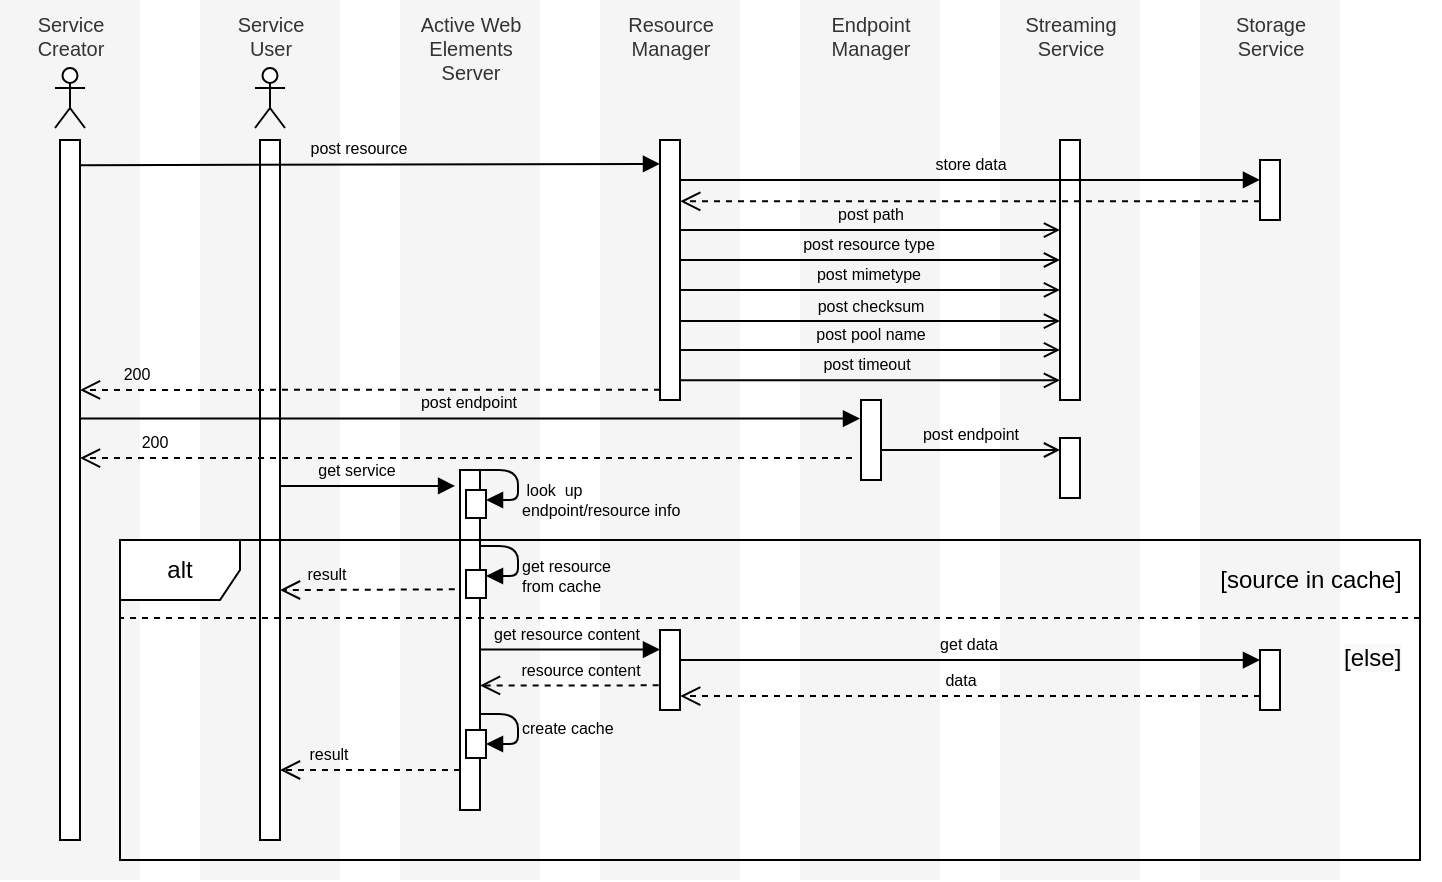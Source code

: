 <mxfile version="13.6.2" type="device"><diagram id="XXC9MB6vOar5m5g6ZWat" name="Page-1"><mxGraphModel dx="788" dy="496" grid="1" gridSize="10" guides="1" tooltips="1" connect="1" arrows="1" fold="1" page="1" pageScale="1" pageWidth="850" pageHeight="1100" math="0" shadow="0"><root><mxCell id="0"/><mxCell id="FS1xIaXjA-K6C-5jxe0j-25" value="Untitled Layer" style="" parent="0"/><mxCell id="FS1xIaXjA-K6C-5jxe0j-26" value="Service&lt;br&gt;User" style="html=1;verticalAlign=top;fillColor=#f5f5f5;fontColor=#333333;strokeColor=none;labelBackgroundColor=none;fontSize=10;" parent="FS1xIaXjA-K6C-5jxe0j-25" vertex="1"><mxGeometry x="260" y="40" width="70" height="440" as="geometry"/></mxCell><mxCell id="FS1xIaXjA-K6C-5jxe0j-27" value="Resource&lt;br&gt;Manager" style="html=1;fillColor=#f5f5f5;fontColor=#333333;strokeColor=none;verticalAlign=top;labelBackgroundColor=none;fontSize=10;" parent="FS1xIaXjA-K6C-5jxe0j-25" vertex="1"><mxGeometry x="460" y="40" width="70" height="440" as="geometry"/></mxCell><mxCell id="FS1xIaXjA-K6C-5jxe0j-28" value="Endpoint&lt;br&gt;Manager" style="html=1;verticalAlign=top;fillColor=#f5f5f5;fontColor=#333333;strokeColor=none;labelBackgroundColor=none;fontSize=10;" parent="FS1xIaXjA-K6C-5jxe0j-25" vertex="1"><mxGeometry x="560" y="40" width="70" height="440" as="geometry"/></mxCell><mxCell id="FS1xIaXjA-K6C-5jxe0j-29" value="Streaming&lt;br&gt;Service" style="html=1;fillColor=#f5f5f5;fontColor=#333333;strokeColor=none;verticalAlign=top;labelBackgroundColor=none;fontSize=10;" parent="FS1xIaXjA-K6C-5jxe0j-25" vertex="1"><mxGeometry x="660" y="40" width="70" height="440" as="geometry"/></mxCell><mxCell id="FS1xIaXjA-K6C-5jxe0j-30" value="Active Web&lt;br&gt;Elements&lt;br&gt;Server" style="html=1;verticalAlign=top;fillColor=#f5f5f5;fontColor=#333333;strokeColor=none;labelBackgroundColor=none;fontSize=10;" parent="FS1xIaXjA-K6C-5jxe0j-25" vertex="1"><mxGeometry x="360" y="40" width="70" height="440" as="geometry"/></mxCell><mxCell id="PfHN8oWmJkF1IN8OAyhO-1" value="Storage&lt;br&gt;Service" style="html=1;fillColor=#f5f5f5;fontColor=#333333;strokeColor=none;verticalAlign=top;labelBackgroundColor=none;fontSize=10;" parent="FS1xIaXjA-K6C-5jxe0j-25" vertex="1"><mxGeometry x="760" y="40" width="70" height="440" as="geometry"/></mxCell><mxCell id="PfHN8oWmJkF1IN8OAyhO-3" value="Service&lt;br&gt;Creator" style="html=1;verticalAlign=top;fillColor=#f5f5f5;fontColor=#333333;strokeColor=none;labelBackgroundColor=none;fontSize=10;" parent="FS1xIaXjA-K6C-5jxe0j-25" vertex="1"><mxGeometry x="160" y="40" width="70" height="440" as="geometry"/></mxCell><mxCell id="PfHN8oWmJkF1IN8OAyhO-5" value="" style="shape=umlActor;verticalLabelPosition=bottom;verticalAlign=top;html=1;labelBackgroundColor=none;" parent="FS1xIaXjA-K6C-5jxe0j-25" vertex="1"><mxGeometry x="187.5" y="74" width="15" height="30" as="geometry"/></mxCell><mxCell id="PfHN8oWmJkF1IN8OAyhO-7" value="" style="shape=umlActor;verticalLabelPosition=bottom;verticalAlign=top;html=1;labelBackgroundColor=none;" parent="FS1xIaXjA-K6C-5jxe0j-25" vertex="1"><mxGeometry x="287.5" y="74.0" width="15" height="30" as="geometry"/></mxCell><mxCell id="YW3Q7pLH3_hYRvmsEBEI-5" value="[source in cache]" style="text;html=1;align=center;verticalAlign=middle;resizable=0;points=[];autosize=1;" parent="FS1xIaXjA-K6C-5jxe0j-25" vertex="1"><mxGeometry x="760" y="320" width="110" height="20" as="geometry"/></mxCell><mxCell id="1" value="Foreground" parent="0"/><mxCell id="FS1xIaXjA-K6C-5jxe0j-1" value="" style="html=1;points=[];perimeter=orthogonalPerimeter;labelBackgroundColor=none;" parent="1" vertex="1"><mxGeometry x="290" y="110" width="10" height="350" as="geometry"/></mxCell><mxCell id="FS1xIaXjA-K6C-5jxe0j-2" value="" style="html=1;points=[];perimeter=orthogonalPerimeter;labelBackgroundColor=none;" parent="1" vertex="1"><mxGeometry x="390" y="275" width="10" height="170" as="geometry"/></mxCell><mxCell id="FS1xIaXjA-K6C-5jxe0j-3" value="get service" style="html=1;verticalAlign=bottom;endArrow=block;entryX=-0.245;entryY=0.047;entryDx=0;entryDy=0;entryPerimeter=0;labelBackgroundColor=none;fontSize=8;" parent="1" target="FS1xIaXjA-K6C-5jxe0j-2" edge="1"><mxGeometry x="-0.143" relative="1" as="geometry"><mxPoint x="300" y="282.99" as="sourcePoint"/><mxPoint as="offset"/></mxGeometry></mxCell><mxCell id="FS1xIaXjA-K6C-5jxe0j-4" value="200" style="html=1;verticalAlign=bottom;endArrow=open;dashed=1;endSize=8;labelBackgroundColor=none;fontSize=8;exitX=0;exitY=0.907;exitDx=0;exitDy=0;exitPerimeter=0;entryX=1;entryY=0.357;entryDx=0;entryDy=0;entryPerimeter=0;" parent="1" edge="1" target="PfHN8oWmJkF1IN8OAyhO-6"><mxGeometry x="0.812" relative="1" as="geometry"><mxPoint x="250" y="235" as="targetPoint"/><mxPoint as="offset"/><mxPoint x="490" y="234.91" as="sourcePoint"/></mxGeometry></mxCell><mxCell id="FS1xIaXjA-K6C-5jxe0j-5" value="" style="html=1;points=[];perimeter=orthogonalPerimeter;labelBackgroundColor=none;" parent="1" vertex="1"><mxGeometry x="490" y="110" width="10" height="130" as="geometry"/></mxCell><mxCell id="FS1xIaXjA-K6C-5jxe0j-9" value="get resource content" style="html=1;verticalAlign=bottom;endArrow=block;labelBackgroundColor=none;fontSize=8;exitX=1;exitY=0.528;exitDx=0;exitDy=0;exitPerimeter=0;" parent="1" source="FS1xIaXjA-K6C-5jxe0j-2" target="FS1xIaXjA-K6C-5jxe0j-8" edge="1"><mxGeometry x="-0.06" relative="1" as="geometry"><mxPoint x="410" y="365" as="sourcePoint"/><mxPoint as="offset"/></mxGeometry></mxCell><mxCell id="FS1xIaXjA-K6C-5jxe0j-11" value="" style="html=1;points=[];perimeter=orthogonalPerimeter;labelBackgroundColor=none;" parent="1" vertex="1"><mxGeometry x="590.5" y="240" width="10" height="40" as="geometry"/></mxCell><mxCell id="FS1xIaXjA-K6C-5jxe0j-14" value="" style="html=1;points=[];perimeter=orthogonalPerimeter;labelBackgroundColor=none;" parent="1" vertex="1"><mxGeometry x="690" y="110" width="10" height="130" as="geometry"/></mxCell><mxCell id="FS1xIaXjA-K6C-5jxe0j-32" value="post resource" style="html=1;verticalAlign=bottom;endArrow=block;labelBackgroundColor=none;fontSize=8;exitX=1;exitY=0.036;exitDx=0;exitDy=0;exitPerimeter=0;entryX=0;entryY=0.092;entryDx=0;entryDy=0;entryPerimeter=0;" parent="1" source="PfHN8oWmJkF1IN8OAyhO-6" target="FS1xIaXjA-K6C-5jxe0j-5" edge="1"><mxGeometry x="-0.043" width="80" relative="1" as="geometry"><mxPoint x="280" y="240" as="sourcePoint"/><mxPoint x="480" y="121" as="targetPoint"/><mxPoint as="offset"/></mxGeometry></mxCell><mxCell id="FS1xIaXjA-K6C-5jxe0j-35" value="get data" style="html=1;verticalAlign=bottom;endArrow=block;labelBackgroundColor=none;fontSize=8;entryX=0;entryY=0.234;entryDx=0;entryDy=0;entryPerimeter=0;exitX=1;exitY=0.426;exitDx=0;exitDy=0;exitPerimeter=0;" parent="1" edge="1"><mxGeometry x="-0.006" width="80" relative="1" as="geometry"><mxPoint x="500" y="370.04" as="sourcePoint"/><mxPoint x="790" y="370.02" as="targetPoint"/><mxPoint as="offset"/></mxGeometry></mxCell><mxCell id="PfHN8oWmJkF1IN8OAyhO-6" value="" style="html=1;points=[];perimeter=orthogonalPerimeter;labelBackgroundColor=none;" parent="1" vertex="1"><mxGeometry x="190" y="110" width="10" height="350" as="geometry"/></mxCell><mxCell id="FS1xIaXjA-K6C-5jxe0j-8" value="" style="html=1;points=[];perimeter=orthogonalPerimeter;labelBackgroundColor=none;" parent="1" vertex="1"><mxGeometry x="490" y="355" width="10" height="40" as="geometry"/></mxCell><mxCell id="PfHN8oWmJkF1IN8OAyhO-12" value="result" style="html=1;verticalAlign=bottom;endArrow=open;dashed=1;endSize=8;labelBackgroundColor=none;fontSize=8;exitX=-0.26;exitY=0.351;exitDx=0;exitDy=0;exitPerimeter=0;entryX=1;entryY=0.643;entryDx=0;entryDy=0;entryPerimeter=0;" parent="1" source="FS1xIaXjA-K6C-5jxe0j-2" edge="1" target="FS1xIaXjA-K6C-5jxe0j-1"><mxGeometry x="0.466" relative="1" as="geometry"><mxPoint x="340" y="335" as="targetPoint"/><mxPoint as="offset"/><mxPoint x="437.57" y="275.44" as="sourcePoint"/></mxGeometry></mxCell><mxCell id="PfHN8oWmJkF1IN8OAyhO-13" value="result" style="html=1;verticalAlign=bottom;endArrow=open;dashed=1;endSize=8;labelBackgroundColor=none;fontSize=8;exitX=0;exitY=0.882;exitDx=0;exitDy=0;exitPerimeter=0;entryX=1;entryY=0.9;entryDx=0;entryDy=0;entryPerimeter=0;" parent="1" source="FS1xIaXjA-K6C-5jxe0j-2" edge="1" target="FS1xIaXjA-K6C-5jxe0j-1"><mxGeometry x="0.474" relative="1" as="geometry"><mxPoint x="310" y="425" as="targetPoint"/><mxPoint as="offset"/><mxPoint x="347.4" y="425.0" as="sourcePoint"/></mxGeometry></mxCell><mxCell id="PfHN8oWmJkF1IN8OAyhO-14" value="data" style="html=1;verticalAlign=bottom;endArrow=open;dashed=1;endSize=8;labelBackgroundColor=none;fontSize=8;entryX=1;entryY=0.606;entryDx=0;entryDy=0;entryPerimeter=0;exitX=0;exitY=0.667;exitDx=0;exitDy=0;exitPerimeter=0;" parent="1" edge="1"><mxGeometry x="0.035" relative="1" as="geometry"><mxPoint x="500.1" y="388.01" as="targetPoint"/><mxPoint as="offset"/><mxPoint x="790" y="388.01" as="sourcePoint"/></mxGeometry></mxCell><mxCell id="PfHN8oWmJkF1IN8OAyhO-15" value="" style="html=1;points=[];perimeter=orthogonalPerimeter;labelBackgroundColor=none;" parent="1" vertex="1"><mxGeometry x="790" y="120" width="10" height="30" as="geometry"/></mxCell><mxCell id="PfHN8oWmJkF1IN8OAyhO-16" value="" style="html=1;points=[];perimeter=orthogonalPerimeter;labelBackgroundColor=none;" parent="1" vertex="1"><mxGeometry x="690" y="259" width="10" height="30" as="geometry"/></mxCell><mxCell id="PfHN8oWmJkF1IN8OAyhO-17" value="" style="html=1;points=[];perimeter=orthogonalPerimeter;labelBackgroundColor=none;" parent="1" vertex="1"><mxGeometry x="790" y="365" width="10" height="30" as="geometry"/></mxCell><mxCell id="PfHN8oWmJkF1IN8OAyhO-21" value="" style="html=1;verticalAlign=bottom;endArrow=open;dashed=1;endSize=8;labelBackgroundColor=none;fontSize=8;exitX=0;exitY=0.822;exitDx=0;exitDy=0;exitPerimeter=0;entryX=1;entryY=0.606;entryDx=0;entryDy=0;entryPerimeter=0;" parent="1" edge="1"><mxGeometry x="0.812" relative="1" as="geometry"><mxPoint x="500.1" y="140.67" as="targetPoint"/><mxPoint as="offset"/><mxPoint x="790" y="140.66" as="sourcePoint"/></mxGeometry></mxCell><mxCell id="PfHN8oWmJkF1IN8OAyhO-22" value="store data" style="html=1;verticalAlign=bottom;endArrow=block;labelBackgroundColor=none;fontSize=8;exitX=1;exitY=0.083;exitDx=0;exitDy=0;exitPerimeter=0;entryX=0;entryY=0.333;entryDx=0;entryDy=0;entryPerimeter=0;" parent="1" target="PfHN8oWmJkF1IN8OAyhO-15" edge="1"><mxGeometry relative="1" as="geometry"><mxPoint x="500" y="130" as="sourcePoint"/><mxPoint x="647.5" y="130" as="targetPoint"/></mxGeometry></mxCell><mxCell id="PfHN8oWmJkF1IN8OAyhO-30" value="" style="html=1;points=[];perimeter=orthogonalPerimeter;labelBackgroundColor=none;" parent="1" vertex="1"><mxGeometry x="393" y="285" width="10" height="14" as="geometry"/></mxCell><mxCell id="PfHN8oWmJkF1IN8OAyhO-31" value="" style="html=1;points=[];perimeter=orthogonalPerimeter;labelBackgroundColor=none;" parent="1" vertex="1"><mxGeometry x="393" y="325" width="10" height="14" as="geometry"/></mxCell><mxCell id="PfHN8oWmJkF1IN8OAyhO-32" value="" style="html=1;points=[];perimeter=orthogonalPerimeter;labelBackgroundColor=none;" parent="1" vertex="1"><mxGeometry x="393" y="405" width="10" height="14" as="geometry"/></mxCell><mxCell id="PfHN8oWmJkF1IN8OAyhO-33" value="resource content" style="html=1;verticalAlign=bottom;endArrow=open;dashed=1;endSize=8;labelBackgroundColor=none;fontSize=8;exitX=-0.067;exitY=0.642;exitDx=0;exitDy=0;exitPerimeter=0;entryX=1;entryY=0.622;entryDx=0;entryDy=0;entryPerimeter=0;" parent="1" edge="1"><mxGeometry x="-0.119" relative="1" as="geometry"><mxPoint x="400" y="382.74" as="targetPoint"/><mxPoint as="offset"/><mxPoint x="489.33" y="382.68" as="sourcePoint"/></mxGeometry></mxCell><mxCell id="PfHN8oWmJkF1IN8OAyhO-34" value="create cache" style="html=1;verticalAlign=bottom;endArrow=block;labelBackgroundColor=none;fontSize=8;exitX=1;exitY=0.528;exitDx=0;exitDy=0;exitPerimeter=0;edgeStyle=orthogonalEdgeStyle;entryX=0.9;entryY=0.5;entryDx=0;entryDy=0;entryPerimeter=0;align=left;" parent="1" edge="1"><mxGeometry x="0.36" relative="1" as="geometry"><mxPoint x="400" y="397" as="sourcePoint"/><mxPoint as="offset"/><mxPoint x="403" y="412" as="targetPoint"/><Array as="points"><mxPoint x="419" y="397"/><mxPoint x="419" y="412"/></Array></mxGeometry></mxCell><mxCell id="PfHN8oWmJkF1IN8OAyhO-35" value="get resource&lt;br&gt;from cache" style="html=1;verticalAlign=middle;endArrow=block;labelBackgroundColor=none;fontSize=8;exitX=1;exitY=0.528;exitDx=0;exitDy=0;exitPerimeter=0;edgeStyle=orthogonalEdgeStyle;entryX=0.9;entryY=0.5;entryDx=0;entryDy=0;entryPerimeter=0;align=left;" parent="1" edge="1"><mxGeometry x="0.36" relative="1" as="geometry"><mxPoint x="400" y="313" as="sourcePoint"/><mxPoint as="offset"/><mxPoint x="403" y="328" as="targetPoint"/><Array as="points"><mxPoint x="419" y="313"/><mxPoint x="419" y="328"/></Array></mxGeometry></mxCell><mxCell id="PfHN8oWmJkF1IN8OAyhO-36" value="&amp;nbsp;look&amp;nbsp; up&amp;nbsp; &lt;br&gt;endpoint/resource info" style="html=1;verticalAlign=middle;endArrow=block;labelBackgroundColor=none;fontSize=8;exitX=1;exitY=0.528;exitDx=0;exitDy=0;exitPerimeter=0;edgeStyle=orthogonalEdgeStyle;align=left;" parent="1" edge="1"><mxGeometry x="0.36" relative="1" as="geometry"><mxPoint x="400" y="275" as="sourcePoint"/><mxPoint as="offset"/><mxPoint x="403" y="290" as="targetPoint"/><Array as="points"><mxPoint x="419" y="275"/><mxPoint x="419" y="290"/></Array></mxGeometry></mxCell><mxCell id="PfHN8oWmJkF1IN8OAyhO-37" value="post endpoint" style="html=1;verticalAlign=bottom;endArrow=block;labelBackgroundColor=none;fontSize=8;entryX=0;entryY=0.234;entryDx=0;entryDy=0;entryPerimeter=0;exitX=1;exitY=0.398;exitDx=0;exitDy=0;exitPerimeter=0;" parent="1" source="PfHN8oWmJkF1IN8OAyhO-6" edge="1"><mxGeometry x="-0.006" width="80" relative="1" as="geometry"><mxPoint x="300" y="249.33" as="sourcePoint"/><mxPoint x="590" y="249.31" as="targetPoint"/><mxPoint as="offset"/></mxGeometry></mxCell><mxCell id="PfHN8oWmJkF1IN8OAyhO-38" value="post endpoint" style="html=1;verticalAlign=bottom;endArrow=open;labelBackgroundColor=none;fontSize=8;endFill=0;exitX=0.95;exitY=0.625;exitDx=0;exitDy=0;exitPerimeter=0;" parent="1" edge="1" source="FS1xIaXjA-K6C-5jxe0j-11"><mxGeometry x="-0.006" width="80" relative="1" as="geometry"><mxPoint x="640" y="280" as="sourcePoint"/><mxPoint x="690" y="265" as="targetPoint"/><mxPoint as="offset"/></mxGeometry></mxCell><mxCell id="YW3Q7pLH3_hYRvmsEBEI-8" value="&lt;meta charset=&quot;utf-8&quot;&gt;&lt;span style=&quot;color: rgb(0, 0, 0); font-family: helvetica; font-size: 12px; font-style: normal; font-weight: 400; letter-spacing: normal; text-align: center; text-indent: 0px; text-transform: none; word-spacing: 0px; background-color: rgb(248, 249, 250); display: inline; float: none;&quot;&gt;[else]&lt;/span&gt;" style="text;whiteSpace=wrap;html=1;" parent="1" vertex="1"><mxGeometry x="830" y="355" width="50" height="30" as="geometry"/></mxCell><mxCell id="NncJcDZlfEszmvDDq04D-7" value="200" style="html=1;verticalAlign=bottom;endArrow=open;dashed=1;endSize=8;labelBackgroundColor=none;fontSize=8;exitX=0;exitY=0.983;exitDx=0;exitDy=0;exitPerimeter=0;entryX=1;entryY=0.443;entryDx=0;entryDy=0;entryPerimeter=0;" edge="1" parent="1"><mxGeometry x="0.812" relative="1" as="geometry"><mxPoint x="200" y="269.05" as="targetPoint"/><mxPoint as="offset"/><mxPoint x="586" y="269.04" as="sourcePoint"/></mxGeometry></mxCell><mxCell id="NncJcDZlfEszmvDDq04D-8" value="post resource type" style="html=1;verticalAlign=bottom;endArrow=open;labelBackgroundColor=none;fontSize=8;endFill=0;entryX=0;entryY=0.5;entryDx=0;entryDy=0;entryPerimeter=0;exitX=1;exitY=0.5;exitDx=0;exitDy=0;exitPerimeter=0;" edge="1" parent="1"><mxGeometry x="-0.012" width="80" relative="1" as="geometry"><mxPoint x="500" y="170" as="sourcePoint"/><mxPoint x="690" y="170" as="targetPoint"/><mxPoint as="offset"/></mxGeometry></mxCell><mxCell id="NncJcDZlfEszmvDDq04D-9" value="post timeout" style="html=1;verticalAlign=bottom;endArrow=open;labelBackgroundColor=none;fontSize=8;endFill=0;entryX=0;entryY=0.955;entryDx=0;entryDy=0;entryPerimeter=0;exitX=1;exitY=0.955;exitDx=0;exitDy=0;exitPerimeter=0;" edge="1" parent="1"><mxGeometry x="-0.021" width="80" relative="1" as="geometry"><mxPoint x="500" y="230.15" as="sourcePoint"/><mxPoint x="690" y="230.15" as="targetPoint"/><mxPoint as="offset"/></mxGeometry></mxCell><mxCell id="NncJcDZlfEszmvDDq04D-10" value="post pool name" style="html=1;verticalAlign=bottom;endArrow=open;labelBackgroundColor=none;fontSize=8;exitX=1;exitY=0.846;exitDx=0;exitDy=0;exitPerimeter=0;endFill=0;entryX=0;entryY=0.846;entryDx=0;entryDy=0;entryPerimeter=0;" edge="1" parent="1"><mxGeometry x="-0.005" width="80" relative="1" as="geometry"><mxPoint x="500" y="214.98" as="sourcePoint"/><mxPoint x="690" y="214.98" as="targetPoint"/><mxPoint as="offset"/></mxGeometry></mxCell><mxCell id="NncJcDZlfEszmvDDq04D-11" value="post path" style="html=1;verticalAlign=bottom;endArrow=open;labelBackgroundColor=none;fontSize=8;exitX=1;exitY=0.385;exitDx=0;exitDy=0;exitPerimeter=0;endFill=0;entryX=0;entryY=0.385;entryDx=0;entryDy=0;entryPerimeter=0;" edge="1" parent="1"><mxGeometry x="-0.006" width="80" relative="1" as="geometry"><mxPoint x="500" y="155.05" as="sourcePoint"/><mxPoint x="690" y="155.05" as="targetPoint"/><mxPoint as="offset"/></mxGeometry></mxCell><mxCell id="NncJcDZlfEszmvDDq04D-12" value="post checksum" style="html=1;verticalAlign=bottom;endArrow=open;labelBackgroundColor=none;fontSize=8;endFill=0;entryX=0;entryY=0.735;entryDx=0;entryDy=0;entryPerimeter=0;exitX=1;exitY=0.735;exitDx=0;exitDy=0;exitPerimeter=0;" edge="1" parent="1"><mxGeometry x="-0.005" width="80" relative="1" as="geometry"><mxPoint x="500" y="200.55" as="sourcePoint"/><mxPoint x="690" y="200.55" as="targetPoint"/><mxPoint as="offset"/></mxGeometry></mxCell><mxCell id="NncJcDZlfEszmvDDq04D-13" value="post mimetype" style="html=1;verticalAlign=bottom;endArrow=open;labelBackgroundColor=none;fontSize=8;exitX=1;exitY=0.615;exitDx=0;exitDy=0;exitPerimeter=0;endFill=0;entryX=0;entryY=0.615;entryDx=0;entryDy=0;entryPerimeter=0;" edge="1" parent="1"><mxGeometry x="-0.012" width="80" relative="1" as="geometry"><mxPoint x="500" y="184.95" as="sourcePoint"/><mxPoint x="690" y="184.95" as="targetPoint"/><mxPoint as="offset"/></mxGeometry></mxCell><mxCell id="YW3Q7pLH3_hYRvmsEBEI-6" value="Untitled Layer" style="" parent="0"/><mxCell id="YW3Q7pLH3_hYRvmsEBEI-7" value="alt" style="shape=umlFrame;whiteSpace=wrap;html=1;" parent="YW3Q7pLH3_hYRvmsEBEI-6" vertex="1"><mxGeometry x="220" y="310" width="650" height="160" as="geometry"/></mxCell><mxCell id="NncJcDZlfEszmvDDq04D-14" value="" style="html=1;verticalAlign=bottom;endArrow=none;dashed=1;endSize=8;labelBackgroundColor=none;fontSize=8;endFill=0;" edge="1" parent="YW3Q7pLH3_hYRvmsEBEI-6"><mxGeometry x="0.466" relative="1" as="geometry"><mxPoint x="220" y="349" as="targetPoint"/><mxPoint as="offset"/><mxPoint x="870" y="349" as="sourcePoint"/></mxGeometry></mxCell></root></mxGraphModel></diagram></mxfile>